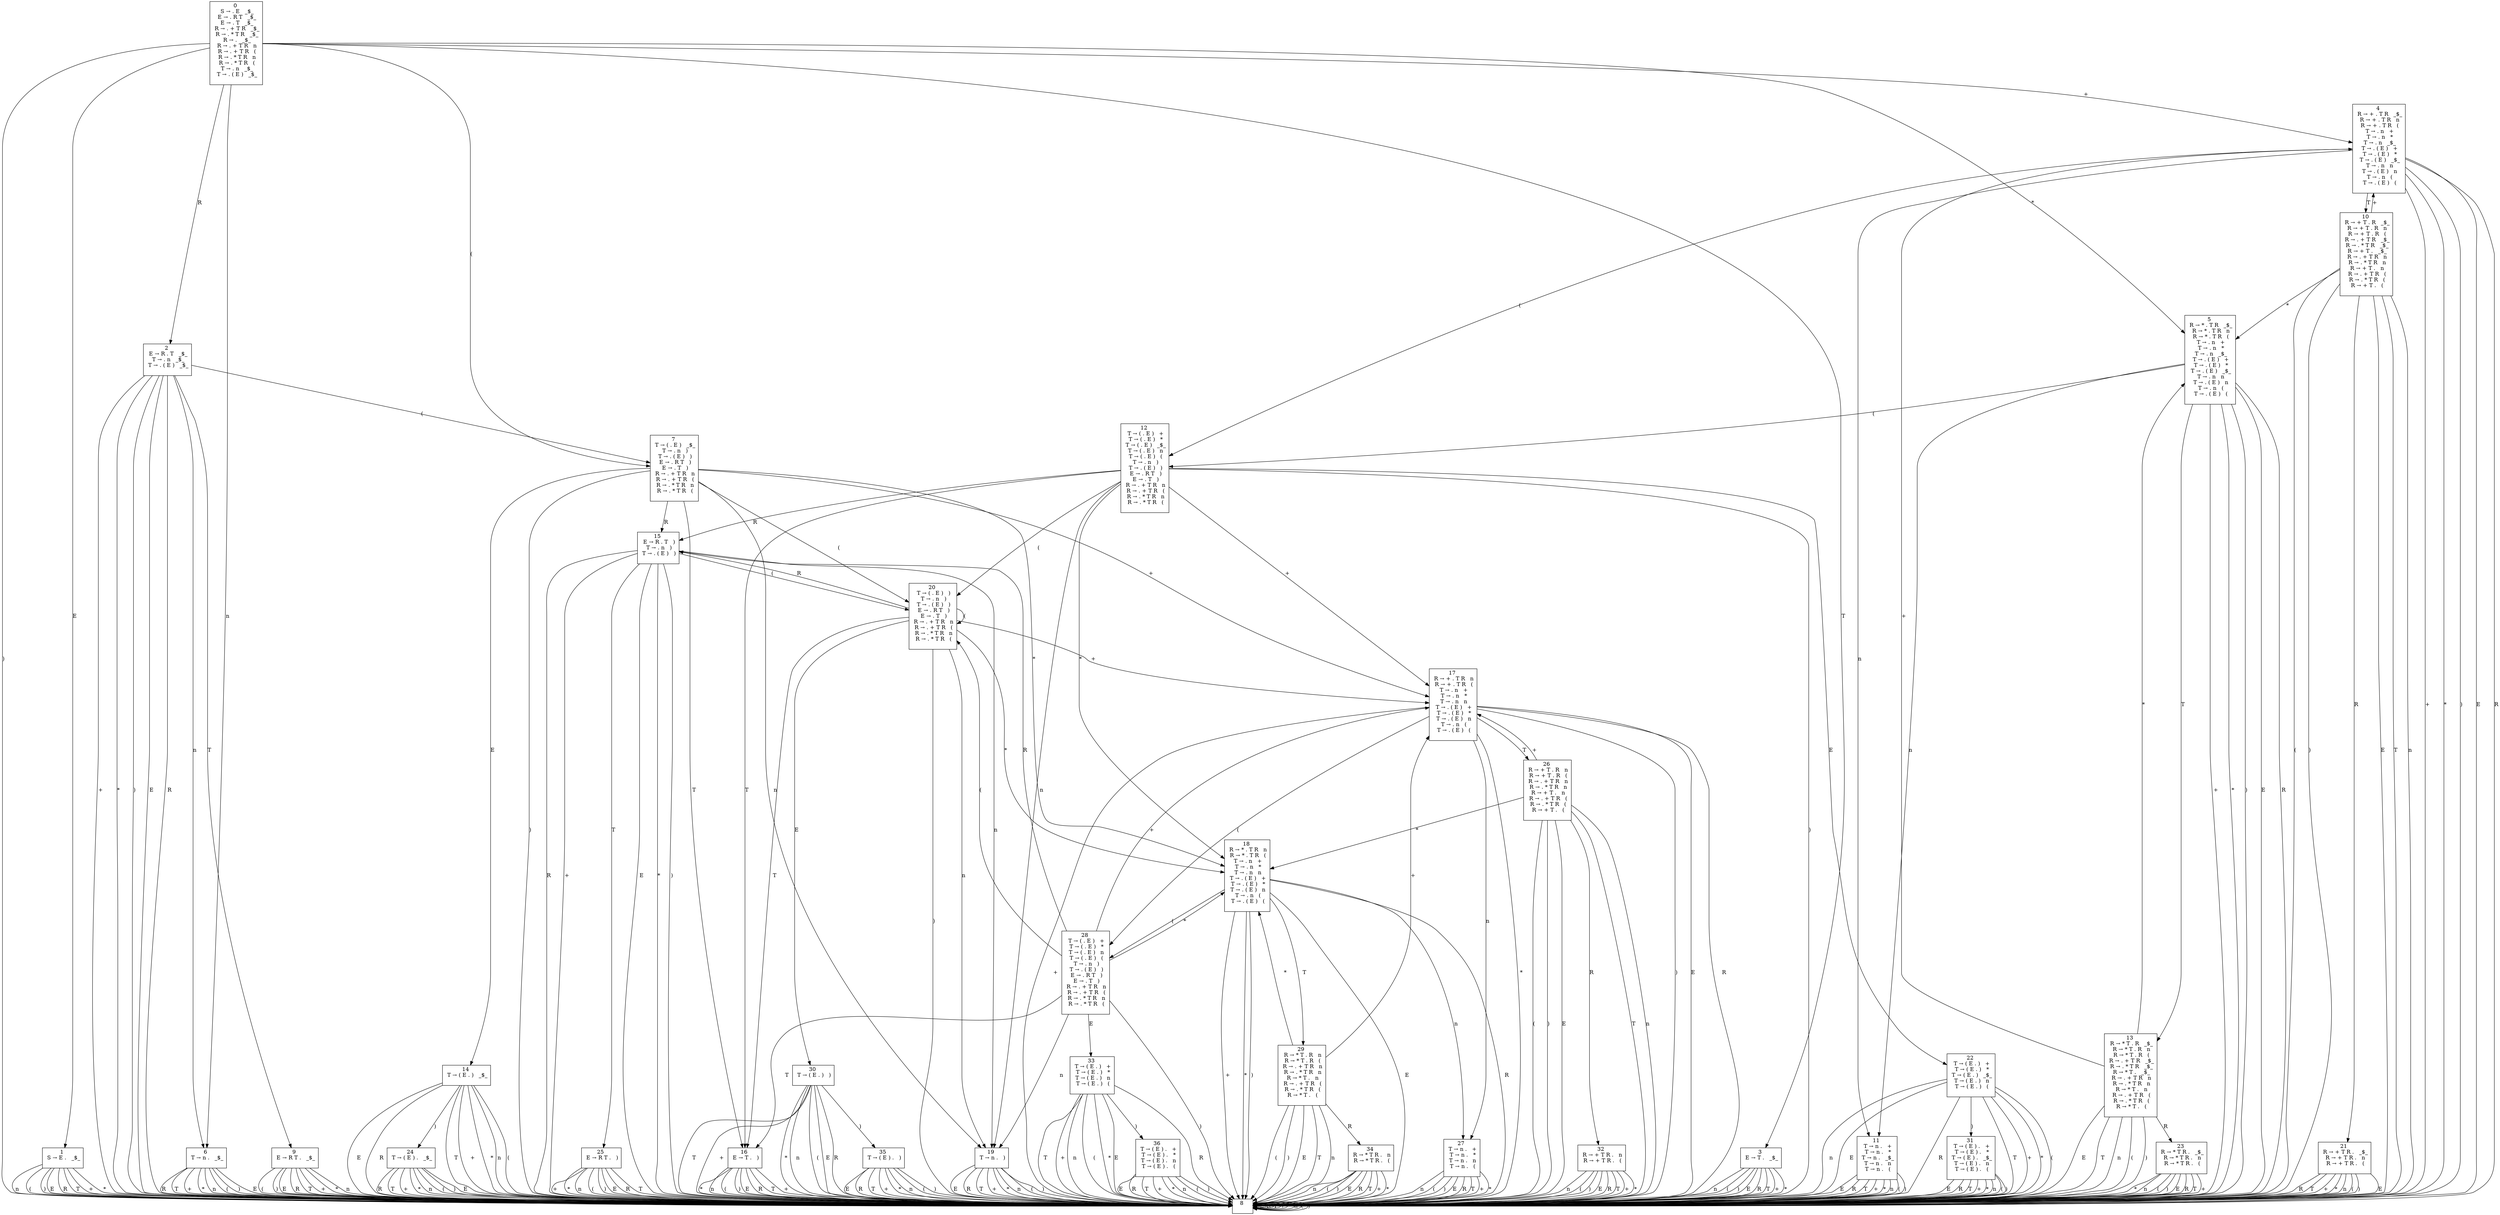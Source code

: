 digraph G {
0 [minlen=10 dir=back shape=box label=<0 <BR></BR> 
S → . E   _$_<BR></BR> 
E → . R T   _$_<BR></BR> 
E → . T   _$_<BR></BR> 
R → . + T R   _$_<BR></BR> 
R → . * T R   _$_<BR></BR> 
R → .   _$_<BR></BR> 
R → . + T R   n<BR></BR> 
R → . + T R   (<BR></BR> 
R → . * T R   n<BR></BR> 
R → . * T R   (<BR></BR> 
T → . n   _$_<BR></BR> 
T → . ( E )   _$_<BR></BR> 
>];
1 [minlen=10 dir=back shape=box label=<1 <BR></BR> 
S → E .   _$_<BR></BR> 
>];
2 [minlen=10 dir=back shape=box label=<2 <BR></BR> 
E → R . T   _$_<BR></BR> 
T → . n   _$_<BR></BR> 
T → . ( E )   _$_<BR></BR> 
>];
3 [minlen=10 dir=back shape=box label=<3 <BR></BR> 
E → T .   _$_<BR></BR> 
>];
4 [minlen=10 dir=back shape=box label=<4 <BR></BR> 
R → + . T R   _$_<BR></BR> 
R → + . T R   n<BR></BR> 
R → + . T R   (<BR></BR> 
T → . n   +<BR></BR> 
T → . n   *<BR></BR> 
T → . n   _$_<BR></BR> 
T → . ( E )   +<BR></BR> 
T → . ( E )   *<BR></BR> 
T → . ( E )   _$_<BR></BR> 
T → . n   n<BR></BR> 
T → . ( E )   n<BR></BR> 
T → . n   (<BR></BR> 
T → . ( E )   (<BR></BR> 
>];
5 [minlen=10 dir=back shape=box label=<5 <BR></BR> 
R → * . T R   _$_<BR></BR> 
R → * . T R   n<BR></BR> 
R → * . T R   (<BR></BR> 
T → . n   +<BR></BR> 
T → . n   *<BR></BR> 
T → . n   _$_<BR></BR> 
T → . ( E )   +<BR></BR> 
T → . ( E )   *<BR></BR> 
T → . ( E )   _$_<BR></BR> 
T → . n   n<BR></BR> 
T → . ( E )   n<BR></BR> 
T → . n   (<BR></BR> 
T → . ( E )   (<BR></BR> 
>];
6 [minlen=10 dir=back shape=box label=<6 <BR></BR> 
T → n .   _$_<BR></BR> 
>];
7 [minlen=10 dir=back shape=box label=<7 <BR></BR> 
T → ( . E )   _$_<BR></BR> 
T → . n   )<BR></BR> 
T → . ( E )   )<BR></BR> 
E → . R T   )<BR></BR> 
E → . T   )<BR></BR> 
R → . + T R   n<BR></BR> 
R → . + T R   (<BR></BR> 
R → . * T R   n<BR></BR> 
R → . * T R   (<BR></BR> 
>];
8 [minlen=10 dir=back shape=box label=<8 <BR></BR> 
>];
9 [minlen=10 dir=back shape=box label=<9 <BR></BR> 
E → R T .   _$_<BR></BR> 
>];
10 [minlen=10 dir=back shape=box label=<10 <BR></BR> 
R → + T . R   _$_<BR></BR> 
R → + T . R   n<BR></BR> 
R → + T . R   (<BR></BR> 
R → . + T R   _$_<BR></BR> 
R → . * T R   _$_<BR></BR> 
R → + T .   _$_<BR></BR> 
R → . + T R   n<BR></BR> 
R → . * T R   n<BR></BR> 
R → + T .   n<BR></BR> 
R → . + T R   (<BR></BR> 
R → . * T R   (<BR></BR> 
R → + T .   (<BR></BR> 
>];
11 [minlen=10 dir=back shape=box label=<11 <BR></BR> 
T → n .   +<BR></BR> 
T → n .   *<BR></BR> 
T → n .   _$_<BR></BR> 
T → n .   n<BR></BR> 
T → n .   (<BR></BR> 
>];
12 [minlen=10 dir=back shape=box label=<12 <BR></BR> 
T → ( . E )   +<BR></BR> 
T → ( . E )   *<BR></BR> 
T → ( . E )   _$_<BR></BR> 
T → ( . E )   n<BR></BR> 
T → ( . E )   (<BR></BR> 
T → . n   )<BR></BR> 
T → . ( E )   )<BR></BR> 
E → . R T   )<BR></BR> 
E → . T   )<BR></BR> 
R → . + T R   n<BR></BR> 
R → . + T R   (<BR></BR> 
R → . * T R   n<BR></BR> 
R → . * T R   (<BR></BR> 
>];
13 [minlen=10 dir=back shape=box label=<13 <BR></BR> 
R → * T . R   _$_<BR></BR> 
R → * T . R   n<BR></BR> 
R → * T . R   (<BR></BR> 
R → . + T R   _$_<BR></BR> 
R → . * T R   _$_<BR></BR> 
R → * T .   _$_<BR></BR> 
R → . + T R   n<BR></BR> 
R → . * T R   n<BR></BR> 
R → * T .   n<BR></BR> 
R → . + T R   (<BR></BR> 
R → . * T R   (<BR></BR> 
R → * T .   (<BR></BR> 
>];
14 [minlen=10 dir=back shape=box label=<14 <BR></BR> 
T → ( E . )   _$_<BR></BR> 
>];
15 [minlen=10 dir=back shape=box label=<15 <BR></BR> 
E → R . T   )<BR></BR> 
T → . n   )<BR></BR> 
T → . ( E )   )<BR></BR> 
>];
16 [minlen=10 dir=back shape=box label=<16 <BR></BR> 
E → T .   )<BR></BR> 
>];
17 [minlen=10 dir=back shape=box label=<17 <BR></BR> 
R → + . T R   n<BR></BR> 
R → + . T R   (<BR></BR> 
T → . n   +<BR></BR> 
T → . n   *<BR></BR> 
T → . n   n<BR></BR> 
T → . ( E )   +<BR></BR> 
T → . ( E )   *<BR></BR> 
T → . ( E )   n<BR></BR> 
T → . n   (<BR></BR> 
T → . ( E )   (<BR></BR> 
>];
18 [minlen=10 dir=back shape=box label=<18 <BR></BR> 
R → * . T R   n<BR></BR> 
R → * . T R   (<BR></BR> 
T → . n   +<BR></BR> 
T → . n   *<BR></BR> 
T → . n   n<BR></BR> 
T → . ( E )   +<BR></BR> 
T → . ( E )   *<BR></BR> 
T → . ( E )   n<BR></BR> 
T → . n   (<BR></BR> 
T → . ( E )   (<BR></BR> 
>];
19 [minlen=10 dir=back shape=box label=<19 <BR></BR> 
T → n .   )<BR></BR> 
>];
20 [minlen=10 dir=back shape=box label=<20 <BR></BR> 
T → ( . E )   )<BR></BR> 
T → . n   )<BR></BR> 
T → . ( E )   )<BR></BR> 
E → . R T   )<BR></BR> 
E → . T   )<BR></BR> 
R → . + T R   n<BR></BR> 
R → . + T R   (<BR></BR> 
R → . * T R   n<BR></BR> 
R → . * T R   (<BR></BR> 
>];
21 [minlen=10 dir=back shape=box label=<21 <BR></BR> 
R → + T R .   _$_<BR></BR> 
R → + T R .   n<BR></BR> 
R → + T R .   (<BR></BR> 
>];
22 [minlen=10 dir=back shape=box label=<22 <BR></BR> 
T → ( E . )   +<BR></BR> 
T → ( E . )   *<BR></BR> 
T → ( E . )   _$_<BR></BR> 
T → ( E . )   n<BR></BR> 
T → ( E . )   (<BR></BR> 
>];
23 [minlen=10 dir=back shape=box label=<23 <BR></BR> 
R → * T R .   _$_<BR></BR> 
R → * T R .   n<BR></BR> 
R → * T R .   (<BR></BR> 
>];
24 [minlen=10 dir=back shape=box label=<24 <BR></BR> 
T → ( E ) .   _$_<BR></BR> 
>];
25 [minlen=10 dir=back shape=box label=<25 <BR></BR> 
E → R T .   )<BR></BR> 
>];
26 [minlen=10 dir=back shape=box label=<26 <BR></BR> 
R → + T . R   n<BR></BR> 
R → + T . R   (<BR></BR> 
R → . + T R   n<BR></BR> 
R → . * T R   n<BR></BR> 
R → + T .   n<BR></BR> 
R → . + T R   (<BR></BR> 
R → . * T R   (<BR></BR> 
R → + T .   (<BR></BR> 
>];
27 [minlen=10 dir=back shape=box label=<27 <BR></BR> 
T → n .   +<BR></BR> 
T → n .   *<BR></BR> 
T → n .   n<BR></BR> 
T → n .   (<BR></BR> 
>];
28 [minlen=10 dir=back shape=box label=<28 <BR></BR> 
T → ( . E )   +<BR></BR> 
T → ( . E )   *<BR></BR> 
T → ( . E )   n<BR></BR> 
T → ( . E )   (<BR></BR> 
T → . n   )<BR></BR> 
T → . ( E )   )<BR></BR> 
E → . R T   )<BR></BR> 
E → . T   )<BR></BR> 
R → . + T R   n<BR></BR> 
R → . + T R   (<BR></BR> 
R → . * T R   n<BR></BR> 
R → . * T R   (<BR></BR> 
>];
29 [minlen=10 dir=back shape=box label=<29 <BR></BR> 
R → * T . R   n<BR></BR> 
R → * T . R   (<BR></BR> 
R → . + T R   n<BR></BR> 
R → . * T R   n<BR></BR> 
R → * T .   n<BR></BR> 
R → . + T R   (<BR></BR> 
R → . * T R   (<BR></BR> 
R → * T .   (<BR></BR> 
>];
30 [minlen=10 dir=back shape=box label=<30 <BR></BR> 
T → ( E . )   )<BR></BR> 
>];
31 [minlen=10 dir=back shape=box label=<31 <BR></BR> 
T → ( E ) .   +<BR></BR> 
T → ( E ) .   *<BR></BR> 
T → ( E ) .   _$_<BR></BR> 
T → ( E ) .   n<BR></BR> 
T → ( E ) .   (<BR></BR> 
>];
32 [minlen=10 dir=back shape=box label=<32 <BR></BR> 
R → + T R .   n<BR></BR> 
R → + T R .   (<BR></BR> 
>];
33 [minlen=10 dir=back shape=box label=<33 <BR></BR> 
T → ( E . )   +<BR></BR> 
T → ( E . )   *<BR></BR> 
T → ( E . )   n<BR></BR> 
T → ( E . )   (<BR></BR> 
>];
34 [minlen=10 dir=back shape=box label=<34 <BR></BR> 
R → * T R .   n<BR></BR> 
R → * T R .   (<BR></BR> 
>];
35 [minlen=10 dir=back shape=box label=<35 <BR></BR> 
T → ( E ) .   )<BR></BR> 
>];
36 [minlen=10 dir=back shape=box label=<36 <BR></BR> 
T → ( E ) .   +<BR></BR> 
T → ( E ) .   *<BR></BR> 
T → ( E ) .   n<BR></BR> 
T → ( E ) .   (<BR></BR> 
>];
0 -> 1 [label="E"];
0 -> 2 [label="R"];
0 -> 3 [label="T"];
0 -> 4 [label="+"];
0 -> 5 [label="*"];
0 -> 6 [label="n"];
0 -> 7 [label="("];
0 -> 8 [label=")"];
1 -> 8 [label="E"];
1 -> 8 [label="R"];
1 -> 8 [label="T"];
1 -> 8 [label="+"];
1 -> 8 [label="*"];
1 -> 8 [label="n"];
1 -> 8 [label="("];
1 -> 8 [label=")"];
2 -> 8 [label="E"];
2 -> 8 [label="R"];
2 -> 9 [label="T"];
2 -> 8 [label="+"];
2 -> 8 [label="*"];
2 -> 6 [label="n"];
2 -> 7 [label="("];
2 -> 8 [label=")"];
3 -> 8 [label="E"];
3 -> 8 [label="R"];
3 -> 8 [label="T"];
3 -> 8 [label="+"];
3 -> 8 [label="*"];
3 -> 8 [label="n"];
3 -> 8 [label="("];
3 -> 8 [label=")"];
4 -> 8 [label="E"];
4 -> 8 [label="R"];
4 -> 10 [label="T"];
4 -> 8 [label="+"];
4 -> 8 [label="*"];
4 -> 11 [label="n"];
4 -> 12 [label="("];
4 -> 8 [label=")"];
5 -> 8 [label="E"];
5 -> 8 [label="R"];
5 -> 13 [label="T"];
5 -> 8 [label="+"];
5 -> 8 [label="*"];
5 -> 11 [label="n"];
5 -> 12 [label="("];
5 -> 8 [label=")"];
6 -> 8 [label="E"];
6 -> 8 [label="R"];
6 -> 8 [label="T"];
6 -> 8 [label="+"];
6 -> 8 [label="*"];
6 -> 8 [label="n"];
6 -> 8 [label="("];
6 -> 8 [label=")"];
7 -> 14 [label="E"];
7 -> 15 [label="R"];
7 -> 16 [label="T"];
7 -> 17 [label="+"];
7 -> 18 [label="*"];
7 -> 19 [label="n"];
7 -> 20 [label="("];
7 -> 8 [label=")"];
8 -> 8 [label="E"];
8 -> 8 [label="R"];
8 -> 8 [label="T"];
8 -> 8 [label="+"];
8 -> 8 [label="*"];
8 -> 8 [label="n"];
8 -> 8 [label="("];
8 -> 8 [label=")"];
9 -> 8 [label="E"];
9 -> 8 [label="R"];
9 -> 8 [label="T"];
9 -> 8 [label="+"];
9 -> 8 [label="*"];
9 -> 8 [label="n"];
9 -> 8 [label="("];
9 -> 8 [label=")"];
10 -> 8 [label="E"];
10 -> 21 [label="R"];
10 -> 8 [label="T"];
10 -> 4 [label="+"];
10 -> 5 [label="*"];
10 -> 8 [label="n"];
10 -> 8 [label="("];
10 -> 8 [label=")"];
11 -> 8 [label="E"];
11 -> 8 [label="R"];
11 -> 8 [label="T"];
11 -> 8 [label="+"];
11 -> 8 [label="*"];
11 -> 8 [label="n"];
11 -> 8 [label="("];
11 -> 8 [label=")"];
12 -> 22 [label="E"];
12 -> 15 [label="R"];
12 -> 16 [label="T"];
12 -> 17 [label="+"];
12 -> 18 [label="*"];
12 -> 19 [label="n"];
12 -> 20 [label="("];
12 -> 8 [label=")"];
13 -> 8 [label="E"];
13 -> 23 [label="R"];
13 -> 8 [label="T"];
13 -> 4 [label="+"];
13 -> 5 [label="*"];
13 -> 8 [label="n"];
13 -> 8 [label="("];
13 -> 8 [label=")"];
14 -> 8 [label="E"];
14 -> 8 [label="R"];
14 -> 8 [label="T"];
14 -> 8 [label="+"];
14 -> 8 [label="*"];
14 -> 8 [label="n"];
14 -> 8 [label="("];
14 -> 24 [label=")"];
15 -> 8 [label="E"];
15 -> 8 [label="R"];
15 -> 25 [label="T"];
15 -> 8 [label="+"];
15 -> 8 [label="*"];
15 -> 19 [label="n"];
15 -> 20 [label="("];
15 -> 8 [label=")"];
16 -> 8 [label="E"];
16 -> 8 [label="R"];
16 -> 8 [label="T"];
16 -> 8 [label="+"];
16 -> 8 [label="*"];
16 -> 8 [label="n"];
16 -> 8 [label="("];
16 -> 8 [label=")"];
17 -> 8 [label="E"];
17 -> 8 [label="R"];
17 -> 26 [label="T"];
17 -> 8 [label="+"];
17 -> 8 [label="*"];
17 -> 27 [label="n"];
17 -> 28 [label="("];
17 -> 8 [label=")"];
18 -> 8 [label="E"];
18 -> 8 [label="R"];
18 -> 29 [label="T"];
18 -> 8 [label="+"];
18 -> 8 [label="*"];
18 -> 27 [label="n"];
18 -> 28 [label="("];
18 -> 8 [label=")"];
19 -> 8 [label="E"];
19 -> 8 [label="R"];
19 -> 8 [label="T"];
19 -> 8 [label="+"];
19 -> 8 [label="*"];
19 -> 8 [label="n"];
19 -> 8 [label="("];
19 -> 8 [label=")"];
20 -> 30 [label="E"];
20 -> 15 [label="R"];
20 -> 16 [label="T"];
20 -> 17 [label="+"];
20 -> 18 [label="*"];
20 -> 19 [label="n"];
20 -> 20 [label="("];
20 -> 8 [label=")"];
21 -> 8 [label="E"];
21 -> 8 [label="R"];
21 -> 8 [label="T"];
21 -> 8 [label="+"];
21 -> 8 [label="*"];
21 -> 8 [label="n"];
21 -> 8 [label="("];
21 -> 8 [label=")"];
22 -> 8 [label="E"];
22 -> 8 [label="R"];
22 -> 8 [label="T"];
22 -> 8 [label="+"];
22 -> 8 [label="*"];
22 -> 8 [label="n"];
22 -> 8 [label="("];
22 -> 31 [label=")"];
23 -> 8 [label="E"];
23 -> 8 [label="R"];
23 -> 8 [label="T"];
23 -> 8 [label="+"];
23 -> 8 [label="*"];
23 -> 8 [label="n"];
23 -> 8 [label="("];
23 -> 8 [label=")"];
24 -> 8 [label="E"];
24 -> 8 [label="R"];
24 -> 8 [label="T"];
24 -> 8 [label="+"];
24 -> 8 [label="*"];
24 -> 8 [label="n"];
24 -> 8 [label="("];
24 -> 8 [label=")"];
25 -> 8 [label="E"];
25 -> 8 [label="R"];
25 -> 8 [label="T"];
25 -> 8 [label="+"];
25 -> 8 [label="*"];
25 -> 8 [label="n"];
25 -> 8 [label="("];
25 -> 8 [label=")"];
26 -> 8 [label="E"];
26 -> 32 [label="R"];
26 -> 8 [label="T"];
26 -> 17 [label="+"];
26 -> 18 [label="*"];
26 -> 8 [label="n"];
26 -> 8 [label="("];
26 -> 8 [label=")"];
27 -> 8 [label="E"];
27 -> 8 [label="R"];
27 -> 8 [label="T"];
27 -> 8 [label="+"];
27 -> 8 [label="*"];
27 -> 8 [label="n"];
27 -> 8 [label="("];
27 -> 8 [label=")"];
28 -> 33 [label="E"];
28 -> 15 [label="R"];
28 -> 16 [label="T"];
28 -> 17 [label="+"];
28 -> 18 [label="*"];
28 -> 19 [label="n"];
28 -> 20 [label="("];
28 -> 8 [label=")"];
29 -> 8 [label="E"];
29 -> 34 [label="R"];
29 -> 8 [label="T"];
29 -> 17 [label="+"];
29 -> 18 [label="*"];
29 -> 8 [label="n"];
29 -> 8 [label="("];
29 -> 8 [label=")"];
30 -> 8 [label="E"];
30 -> 8 [label="R"];
30 -> 8 [label="T"];
30 -> 8 [label="+"];
30 -> 8 [label="*"];
30 -> 8 [label="n"];
30 -> 8 [label="("];
30 -> 35 [label=")"];
31 -> 8 [label="E"];
31 -> 8 [label="R"];
31 -> 8 [label="T"];
31 -> 8 [label="+"];
31 -> 8 [label="*"];
31 -> 8 [label="n"];
31 -> 8 [label="("];
31 -> 8 [label=")"];
32 -> 8 [label="E"];
32 -> 8 [label="R"];
32 -> 8 [label="T"];
32 -> 8 [label="+"];
32 -> 8 [label="*"];
32 -> 8 [label="n"];
32 -> 8 [label="("];
32 -> 8 [label=")"];
33 -> 8 [label="E"];
33 -> 8 [label="R"];
33 -> 8 [label="T"];
33 -> 8 [label="+"];
33 -> 8 [label="*"];
33 -> 8 [label="n"];
33 -> 8 [label="("];
33 -> 36 [label=")"];
34 -> 8 [label="E"];
34 -> 8 [label="R"];
34 -> 8 [label="T"];
34 -> 8 [label="+"];
34 -> 8 [label="*"];
34 -> 8 [label="n"];
34 -> 8 [label="("];
34 -> 8 [label=")"];
35 -> 8 [label="E"];
35 -> 8 [label="R"];
35 -> 8 [label="T"];
35 -> 8 [label="+"];
35 -> 8 [label="*"];
35 -> 8 [label="n"];
35 -> 8 [label="("];
35 -> 8 [label=")"];
36 -> 8 [label="E"];
36 -> 8 [label="R"];
36 -> 8 [label="T"];
36 -> 8 [label="+"];
36 -> 8 [label="*"];
36 -> 8 [label="n"];
36 -> 8 [label="("];
36 -> 8 [label=")"];
}
